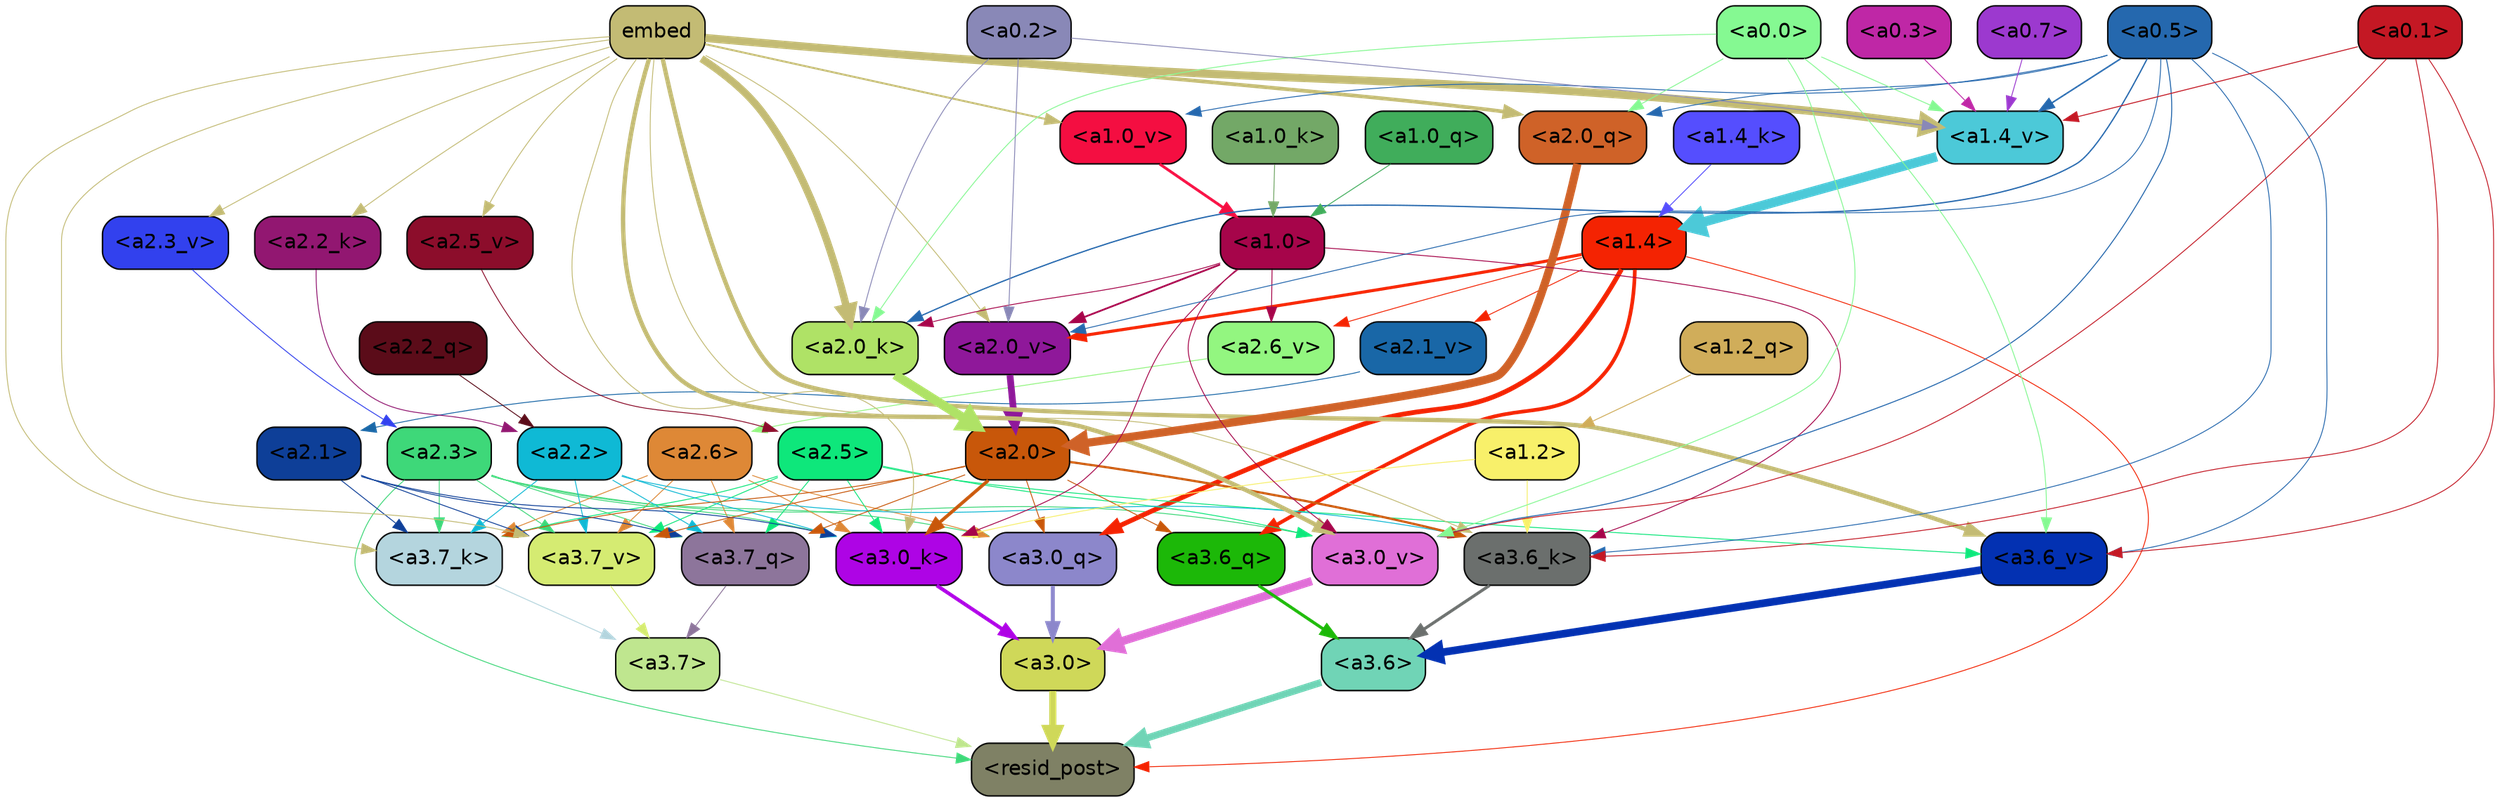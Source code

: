 strict digraph "" {
	graph [bgcolor=transparent,
		layout=dot,
		overlap=false,
		splines=true
	];
	"<a3.7>"	[color=black,
		fillcolor="#bfe68f",
		fontname=Helvetica,
		shape=box,
		style="filled, rounded"];
	"<resid_post>"	[color=black,
		fillcolor="#7f8165",
		fontname=Helvetica,
		shape=box,
		style="filled, rounded"];
	"<a3.7>" -> "<resid_post>"	[color="#bfe68f",
		penwidth=0.6];
	"<a3.6>"	[color=black,
		fillcolor="#70d4b6",
		fontname=Helvetica,
		shape=box,
		style="filled, rounded"];
	"<a3.6>" -> "<resid_post>"	[color="#70d4b6",
		penwidth=4.753257989883423];
	"<a3.0>"	[color=black,
		fillcolor="#cfd859",
		fontname=Helvetica,
		shape=box,
		style="filled, rounded"];
	"<a3.0>" -> "<resid_post>"	[color="#cfd859",
		penwidth=4.90053927898407];
	"<a2.3>"	[color=black,
		fillcolor="#3ed879",
		fontname=Helvetica,
		shape=box,
		style="filled, rounded"];
	"<a2.3>" -> "<resid_post>"	[color="#3ed879",
		penwidth=0.6];
	"<a3.7_q>"	[color=black,
		fillcolor="#8d759b",
		fontname=Helvetica,
		shape=box,
		style="filled, rounded"];
	"<a2.3>" -> "<a3.7_q>"	[color="#3ed879",
		penwidth=0.6];
	"<a3.0_q>"	[color=black,
		fillcolor="#8c87cb",
		fontname=Helvetica,
		shape=box,
		style="filled, rounded"];
	"<a2.3>" -> "<a3.0_q>"	[color="#3ed879",
		penwidth=0.6];
	"<a3.7_k>"	[color=black,
		fillcolor="#b4d5de",
		fontname=Helvetica,
		shape=box,
		style="filled, rounded"];
	"<a2.3>" -> "<a3.7_k>"	[color="#3ed879",
		penwidth=0.6];
	"<a3.0_k>"	[color=black,
		fillcolor="#ae04e5",
		fontname=Helvetica,
		shape=box,
		style="filled, rounded"];
	"<a2.3>" -> "<a3.0_k>"	[color="#3ed879",
		penwidth=0.6];
	"<a3.7_v>"	[color=black,
		fillcolor="#d5eb72",
		fontname=Helvetica,
		shape=box,
		style="filled, rounded"];
	"<a2.3>" -> "<a3.7_v>"	[color="#3ed879",
		penwidth=0.6];
	"<a3.0_v>"	[color=black,
		fillcolor="#e06fd7",
		fontname=Helvetica,
		shape=box,
		style="filled, rounded"];
	"<a2.3>" -> "<a3.0_v>"	[color="#3ed879",
		penwidth=0.6];
	"<a1.4>"	[color=black,
		fillcolor="#f42302",
		fontname=Helvetica,
		shape=box,
		style="filled, rounded"];
	"<a1.4>" -> "<resid_post>"	[color="#f42302",
		penwidth=0.6];
	"<a3.6_q>"	[color=black,
		fillcolor="#1cb808",
		fontname=Helvetica,
		shape=box,
		style="filled, rounded"];
	"<a1.4>" -> "<a3.6_q>"	[color="#f42302",
		penwidth=2.5149343013763428];
	"<a1.4>" -> "<a3.0_q>"	[color="#f42302",
		penwidth=3.2760138511657715];
	"<a2.6_v>"	[color=black,
		fillcolor="#93f680",
		fontname=Helvetica,
		shape=box,
		style="filled, rounded"];
	"<a1.4>" -> "<a2.6_v>"	[color="#f42302",
		penwidth=0.6];
	"<a2.1_v>"	[color=black,
		fillcolor="#1967a7",
		fontname=Helvetica,
		shape=box,
		style="filled, rounded"];
	"<a1.4>" -> "<a2.1_v>"	[color="#f42302",
		penwidth=0.6];
	"<a2.0_v>"	[color=black,
		fillcolor="#8f189a",
		fontname=Helvetica,
		shape=box,
		style="filled, rounded"];
	"<a1.4>" -> "<a2.0_v>"	[color="#f42302",
		penwidth=2.0870713144540787];
	"<a3.7_q>" -> "<a3.7>"	[color="#8d759b",
		penwidth=0.6];
	"<a3.6_q>" -> "<a3.6>"	[color="#1cb808",
		penwidth=2.091020345687866];
	"<a3.0_q>" -> "<a3.0>"	[color="#8c87cb",
		penwidth=2.7421876192092896];
	"<a3.7_k>" -> "<a3.7>"	[color="#b4d5de",
		penwidth=0.6];
	"<a3.6_k>"	[color=black,
		fillcolor="#6b6f6d",
		fontname=Helvetica,
		shape=box,
		style="filled, rounded"];
	"<a3.6_k>" -> "<a3.6>"	[color="#6b6f6d",
		penwidth=2.048597991466522];
	"<a3.0_k>" -> "<a3.0>"	[color="#ae04e5",
		penwidth=2.476402521133423];
	"<a3.7_v>" -> "<a3.7>"	[color="#d5eb72",
		penwidth=0.6];
	"<a3.6_v>"	[color=black,
		fillcolor="#0331b2",
		fontname=Helvetica,
		shape=box,
		style="filled, rounded"];
	"<a3.6_v>" -> "<a3.6>"	[color="#0331b2",
		penwidth=5.2550448179244995];
	"<a3.0_v>" -> "<a3.0>"	[color="#e06fd7",
		penwidth=5.652270674705505];
	"<a2.6>"	[color=black,
		fillcolor="#de8836",
		fontname=Helvetica,
		shape=box,
		style="filled, rounded"];
	"<a2.6>" -> "<a3.7_q>"	[color="#de8836",
		penwidth=0.6];
	"<a2.6>" -> "<a3.0_q>"	[color="#de8836",
		penwidth=0.6];
	"<a2.6>" -> "<a3.7_k>"	[color="#de8836",
		penwidth=0.6];
	"<a2.6>" -> "<a3.0_k>"	[color="#de8836",
		penwidth=0.6];
	"<a2.6>" -> "<a3.7_v>"	[color="#de8836",
		penwidth=0.6];
	"<a2.5>"	[color=black,
		fillcolor="#0ee77b",
		fontname=Helvetica,
		shape=box,
		style="filled, rounded"];
	"<a2.5>" -> "<a3.7_q>"	[color="#0ee77b",
		penwidth=0.6];
	"<a2.5>" -> "<a3.7_k>"	[color="#0ee77b",
		penwidth=0.6];
	"<a2.5>" -> "<a3.0_k>"	[color="#0ee77b",
		penwidth=0.6];
	"<a2.5>" -> "<a3.7_v>"	[color="#0ee77b",
		penwidth=0.6];
	"<a2.5>" -> "<a3.6_v>"	[color="#0ee77b",
		penwidth=0.6];
	"<a2.5>" -> "<a3.0_v>"	[color="#0ee77b",
		penwidth=0.6];
	"<a2.2>"	[color=black,
		fillcolor="#0fb9d5",
		fontname=Helvetica,
		shape=box,
		style="filled, rounded"];
	"<a2.2>" -> "<a3.7_q>"	[color="#0fb9d5",
		penwidth=0.6];
	"<a2.2>" -> "<a3.7_k>"	[color="#0fb9d5",
		penwidth=0.6];
	"<a2.2>" -> "<a3.6_k>"	[color="#0fb9d5",
		penwidth=0.6];
	"<a2.2>" -> "<a3.0_k>"	[color="#0fb9d5",
		penwidth=0.6];
	"<a2.2>" -> "<a3.7_v>"	[color="#0fb9d5",
		penwidth=0.6];
	"<a2.1>"	[color=black,
		fillcolor="#0e3f98",
		fontname=Helvetica,
		shape=box,
		style="filled, rounded"];
	"<a2.1>" -> "<a3.7_q>"	[color="#0e3f98",
		penwidth=0.6];
	"<a2.1>" -> "<a3.7_k>"	[color="#0e3f98",
		penwidth=0.6];
	"<a2.1>" -> "<a3.0_k>"	[color="#0e3f98",
		penwidth=0.6];
	"<a2.1>" -> "<a3.7_v>"	[color="#0e3f98",
		penwidth=0.6];
	"<a2.0>"	[color=black,
		fillcolor="#c8570a",
		fontname=Helvetica,
		shape=box,
		style="filled, rounded"];
	"<a2.0>" -> "<a3.7_q>"	[color="#c8570a",
		penwidth=0.6];
	"<a2.0>" -> "<a3.6_q>"	[color="#c8570a",
		penwidth=0.6];
	"<a2.0>" -> "<a3.0_q>"	[color="#c8570a",
		penwidth=0.6];
	"<a2.0>" -> "<a3.7_k>"	[color="#c8570a",
		penwidth=0.6];
	"<a2.0>" -> "<a3.6_k>"	[color="#c8570a",
		penwidth=1.5290023684501648];
	"<a2.0>" -> "<a3.0_k>"	[color="#c8570a",
		penwidth=2.2635570764541626];
	"<a2.0>" -> "<a3.7_v>"	[color="#c8570a",
		penwidth=0.6];
	embed	[color=black,
		fillcolor="#c3bb74",
		fontname=Helvetica,
		shape=box,
		style="filled, rounded"];
	embed -> "<a3.7_k>"	[color="#c3bb74",
		penwidth=0.6];
	embed -> "<a3.6_k>"	[color="#c3bb74",
		penwidth=0.6];
	embed -> "<a3.0_k>"	[color="#c3bb74",
		penwidth=0.6];
	embed -> "<a3.7_v>"	[color="#c3bb74",
		penwidth=0.6];
	embed -> "<a3.6_v>"	[color="#c3bb74",
		penwidth=2.9556376338005066];
	embed -> "<a3.0_v>"	[color="#c3bb74",
		penwidth=2.972973108291626];
	"<a2.0_q>"	[color=black,
		fillcolor="#cf6228",
		fontname=Helvetica,
		shape=box,
		style="filled, rounded"];
	embed -> "<a2.0_q>"	[color="#c3bb74",
		penwidth=2.522909115999937];
	"<a2.2_k>"	[color=black,
		fillcolor="#921771",
		fontname=Helvetica,
		shape=box,
		style="filled, rounded"];
	embed -> "<a2.2_k>"	[color="#c3bb74",
		penwidth=0.6];
	"<a2.0_k>"	[color=black,
		fillcolor="#afe266",
		fontname=Helvetica,
		shape=box,
		style="filled, rounded"];
	embed -> "<a2.0_k>"	[color="#c3bb74",
		penwidth=5.094568967819214];
	"<a2.5_v>"	[color=black,
		fillcolor="#8c0d2b",
		fontname=Helvetica,
		shape=box,
		style="filled, rounded"];
	embed -> "<a2.5_v>"	[color="#c3bb74",
		penwidth=0.6];
	"<a2.3_v>"	[color=black,
		fillcolor="#3241ee",
		fontname=Helvetica,
		shape=box,
		style="filled, rounded"];
	embed -> "<a2.3_v>"	[color="#c3bb74",
		penwidth=0.6];
	embed -> "<a2.0_v>"	[color="#c3bb74",
		penwidth=0.6];
	"<a1.4_v>"	[color=black,
		fillcolor="#4cc9d8",
		fontname=Helvetica,
		shape=box,
		style="filled, rounded"];
	embed -> "<a1.4_v>"	[color="#c3bb74",
		penwidth=5.504090070724487];
	"<a1.0_v>"	[color=black,
		fillcolor="#f40e41",
		fontname=Helvetica,
		shape=box,
		style="filled, rounded"];
	embed -> "<a1.0_v>"	[color="#c3bb74",
		penwidth=1.2935692071914673];
	"<a1.2>"	[color=black,
		fillcolor="#f8f06a",
		fontname=Helvetica,
		shape=box,
		style="filled, rounded"];
	"<a1.2>" -> "<a3.6_k>"	[color="#f8f06a",
		penwidth=0.6];
	"<a1.2>" -> "<a3.0_k>"	[color="#f8f06a",
		penwidth=0.6];
	"<a1.0>"	[color=black,
		fillcolor="#a6054a",
		fontname=Helvetica,
		shape=box,
		style="filled, rounded"];
	"<a1.0>" -> "<a3.6_k>"	[color="#a6054a",
		penwidth=0.6];
	"<a1.0>" -> "<a3.0_k>"	[color="#a6054a",
		penwidth=0.6];
	"<a1.0>" -> "<a3.0_v>"	[color="#a6054a",
		penwidth=0.6];
	"<a1.0>" -> "<a2.0_k>"	[color="#a6054a",
		penwidth=0.6];
	"<a1.0>" -> "<a2.6_v>"	[color="#a6054a",
		penwidth=0.6];
	"<a1.0>" -> "<a2.0_v>"	[color="#a6054a",
		penwidth=1.2152502536773682];
	"<a0.5>"	[color=black,
		fillcolor="#2568ae",
		fontname=Helvetica,
		shape=box,
		style="filled, rounded"];
	"<a0.5>" -> "<a3.6_k>"	[color="#2568ae",
		penwidth=0.6];
	"<a0.5>" -> "<a3.6_v>"	[color="#2568ae",
		penwidth=0.6];
	"<a0.5>" -> "<a3.0_v>"	[color="#2568ae",
		penwidth=0.6790935099124908];
	"<a0.5>" -> "<a2.0_q>"	[color="#2568ae",
		penwidth=0.6];
	"<a0.5>" -> "<a2.0_k>"	[color="#2568ae",
		penwidth=0.8835153579711914];
	"<a0.5>" -> "<a2.0_v>"	[color="#2568ae",
		penwidth=0.6];
	"<a0.5>" -> "<a1.4_v>"	[color="#2568ae",
		penwidth=1.022335171699524];
	"<a0.5>" -> "<a1.0_v>"	[color="#2568ae",
		penwidth=0.6];
	"<a0.1>"	[color=black,
		fillcolor="#c41824",
		fontname=Helvetica,
		shape=box,
		style="filled, rounded"];
	"<a0.1>" -> "<a3.6_k>"	[color="#c41824",
		penwidth=0.6];
	"<a0.1>" -> "<a3.6_v>"	[color="#c41824",
		penwidth=0.6];
	"<a0.1>" -> "<a3.0_v>"	[color="#c41824",
		penwidth=0.6];
	"<a0.1>" -> "<a1.4_v>"	[color="#c41824",
		penwidth=0.6438122987747192];
	"<a0.0>"	[color=black,
		fillcolor="#85f992",
		fontname=Helvetica,
		shape=box,
		style="filled, rounded"];
	"<a0.0>" -> "<a3.6_v>"	[color="#85f992",
		penwidth=0.6];
	"<a0.0>" -> "<a3.0_v>"	[color="#85f992",
		penwidth=0.6];
	"<a0.0>" -> "<a2.0_q>"	[color="#85f992",
		penwidth=0.6];
	"<a0.0>" -> "<a2.0_k>"	[color="#85f992",
		penwidth=0.6];
	"<a0.0>" -> "<a1.4_v>"	[color="#85f992",
		penwidth=0.6];
	"<a2.2_q>"	[color=black,
		fillcolor="#5b0c19",
		fontname=Helvetica,
		shape=box,
		style="filled, rounded"];
	"<a2.2_q>" -> "<a2.2>"	[color="#5b0c19",
		penwidth=0.6];
	"<a2.0_q>" -> "<a2.0>"	[color="#cf6228",
		penwidth=5.557696580886841];
	"<a2.2_k>" -> "<a2.2>"	[color="#921771",
		penwidth=0.6];
	"<a2.0_k>" -> "<a2.0>"	[color="#afe266",
		penwidth=6.320472955703735];
	"<a2.6_v>" -> "<a2.6>"	[color="#93f680",
		penwidth=0.6];
	"<a2.5_v>" -> "<a2.5>"	[color="#8c0d2b",
		penwidth=0.6];
	"<a2.3_v>" -> "<a2.3>"	[color="#3241ee",
		penwidth=0.6];
	"<a2.1_v>" -> "<a2.1>"	[color="#1967a7",
		penwidth=0.6];
	"<a2.0_v>" -> "<a2.0>"	[color="#8f189a",
		penwidth=4.611755967140198];
	"<a0.2>"	[color=black,
		fillcolor="#8988b7",
		fontname=Helvetica,
		shape=box,
		style="filled, rounded"];
	"<a0.2>" -> "<a2.0_k>"	[color="#8988b7",
		penwidth=0.6];
	"<a0.2>" -> "<a2.0_v>"	[color="#8988b7",
		penwidth=0.6];
	"<a0.2>" -> "<a1.4_v>"	[color="#8988b7",
		penwidth=0.6];
	"<a1.2_q>"	[color=black,
		fillcolor="#d0ad5a",
		fontname=Helvetica,
		shape=box,
		style="filled, rounded"];
	"<a1.2_q>" -> "<a1.2>"	[color="#d0ad5a",
		penwidth=0.6145738363265991];
	"<a1.0_q>"	[color=black,
		fillcolor="#40ad5b",
		fontname=Helvetica,
		shape=box,
		style="filled, rounded"];
	"<a1.0_q>" -> "<a1.0>"	[color="#40ad5b",
		penwidth=0.6];
	"<a1.4_k>"	[color=black,
		fillcolor="#554efe",
		fontname=Helvetica,
		shape=box,
		style="filled, rounded"];
	"<a1.4_k>" -> "<a1.4>"	[color="#554efe",
		penwidth=0.6];
	"<a1.0_k>"	[color=black,
		fillcolor="#73a867",
		fontname=Helvetica,
		shape=box,
		style="filled, rounded"];
	"<a1.0_k>" -> "<a1.0>"	[color="#73a867",
		penwidth=0.6];
	"<a1.4_v>" -> "<a1.4>"	[color="#4cc9d8",
		penwidth=6.5241758823394775];
	"<a1.0_v>" -> "<a1.0>"	[color="#f40e41",
		penwidth=1.8809151649475098];
	"<a0.7>"	[color=black,
		fillcolor="#9c39cf",
		fontname=Helvetica,
		shape=box,
		style="filled, rounded"];
	"<a0.7>" -> "<a1.4_v>"	[color="#9c39cf",
		penwidth=0.6];
	"<a0.3>"	[color=black,
		fillcolor="#bf27a6",
		fontname=Helvetica,
		shape=box,
		style="filled, rounded"];
	"<a0.3>" -> "<a1.4_v>"	[color="#bf27a6",
		penwidth=0.6];
}

